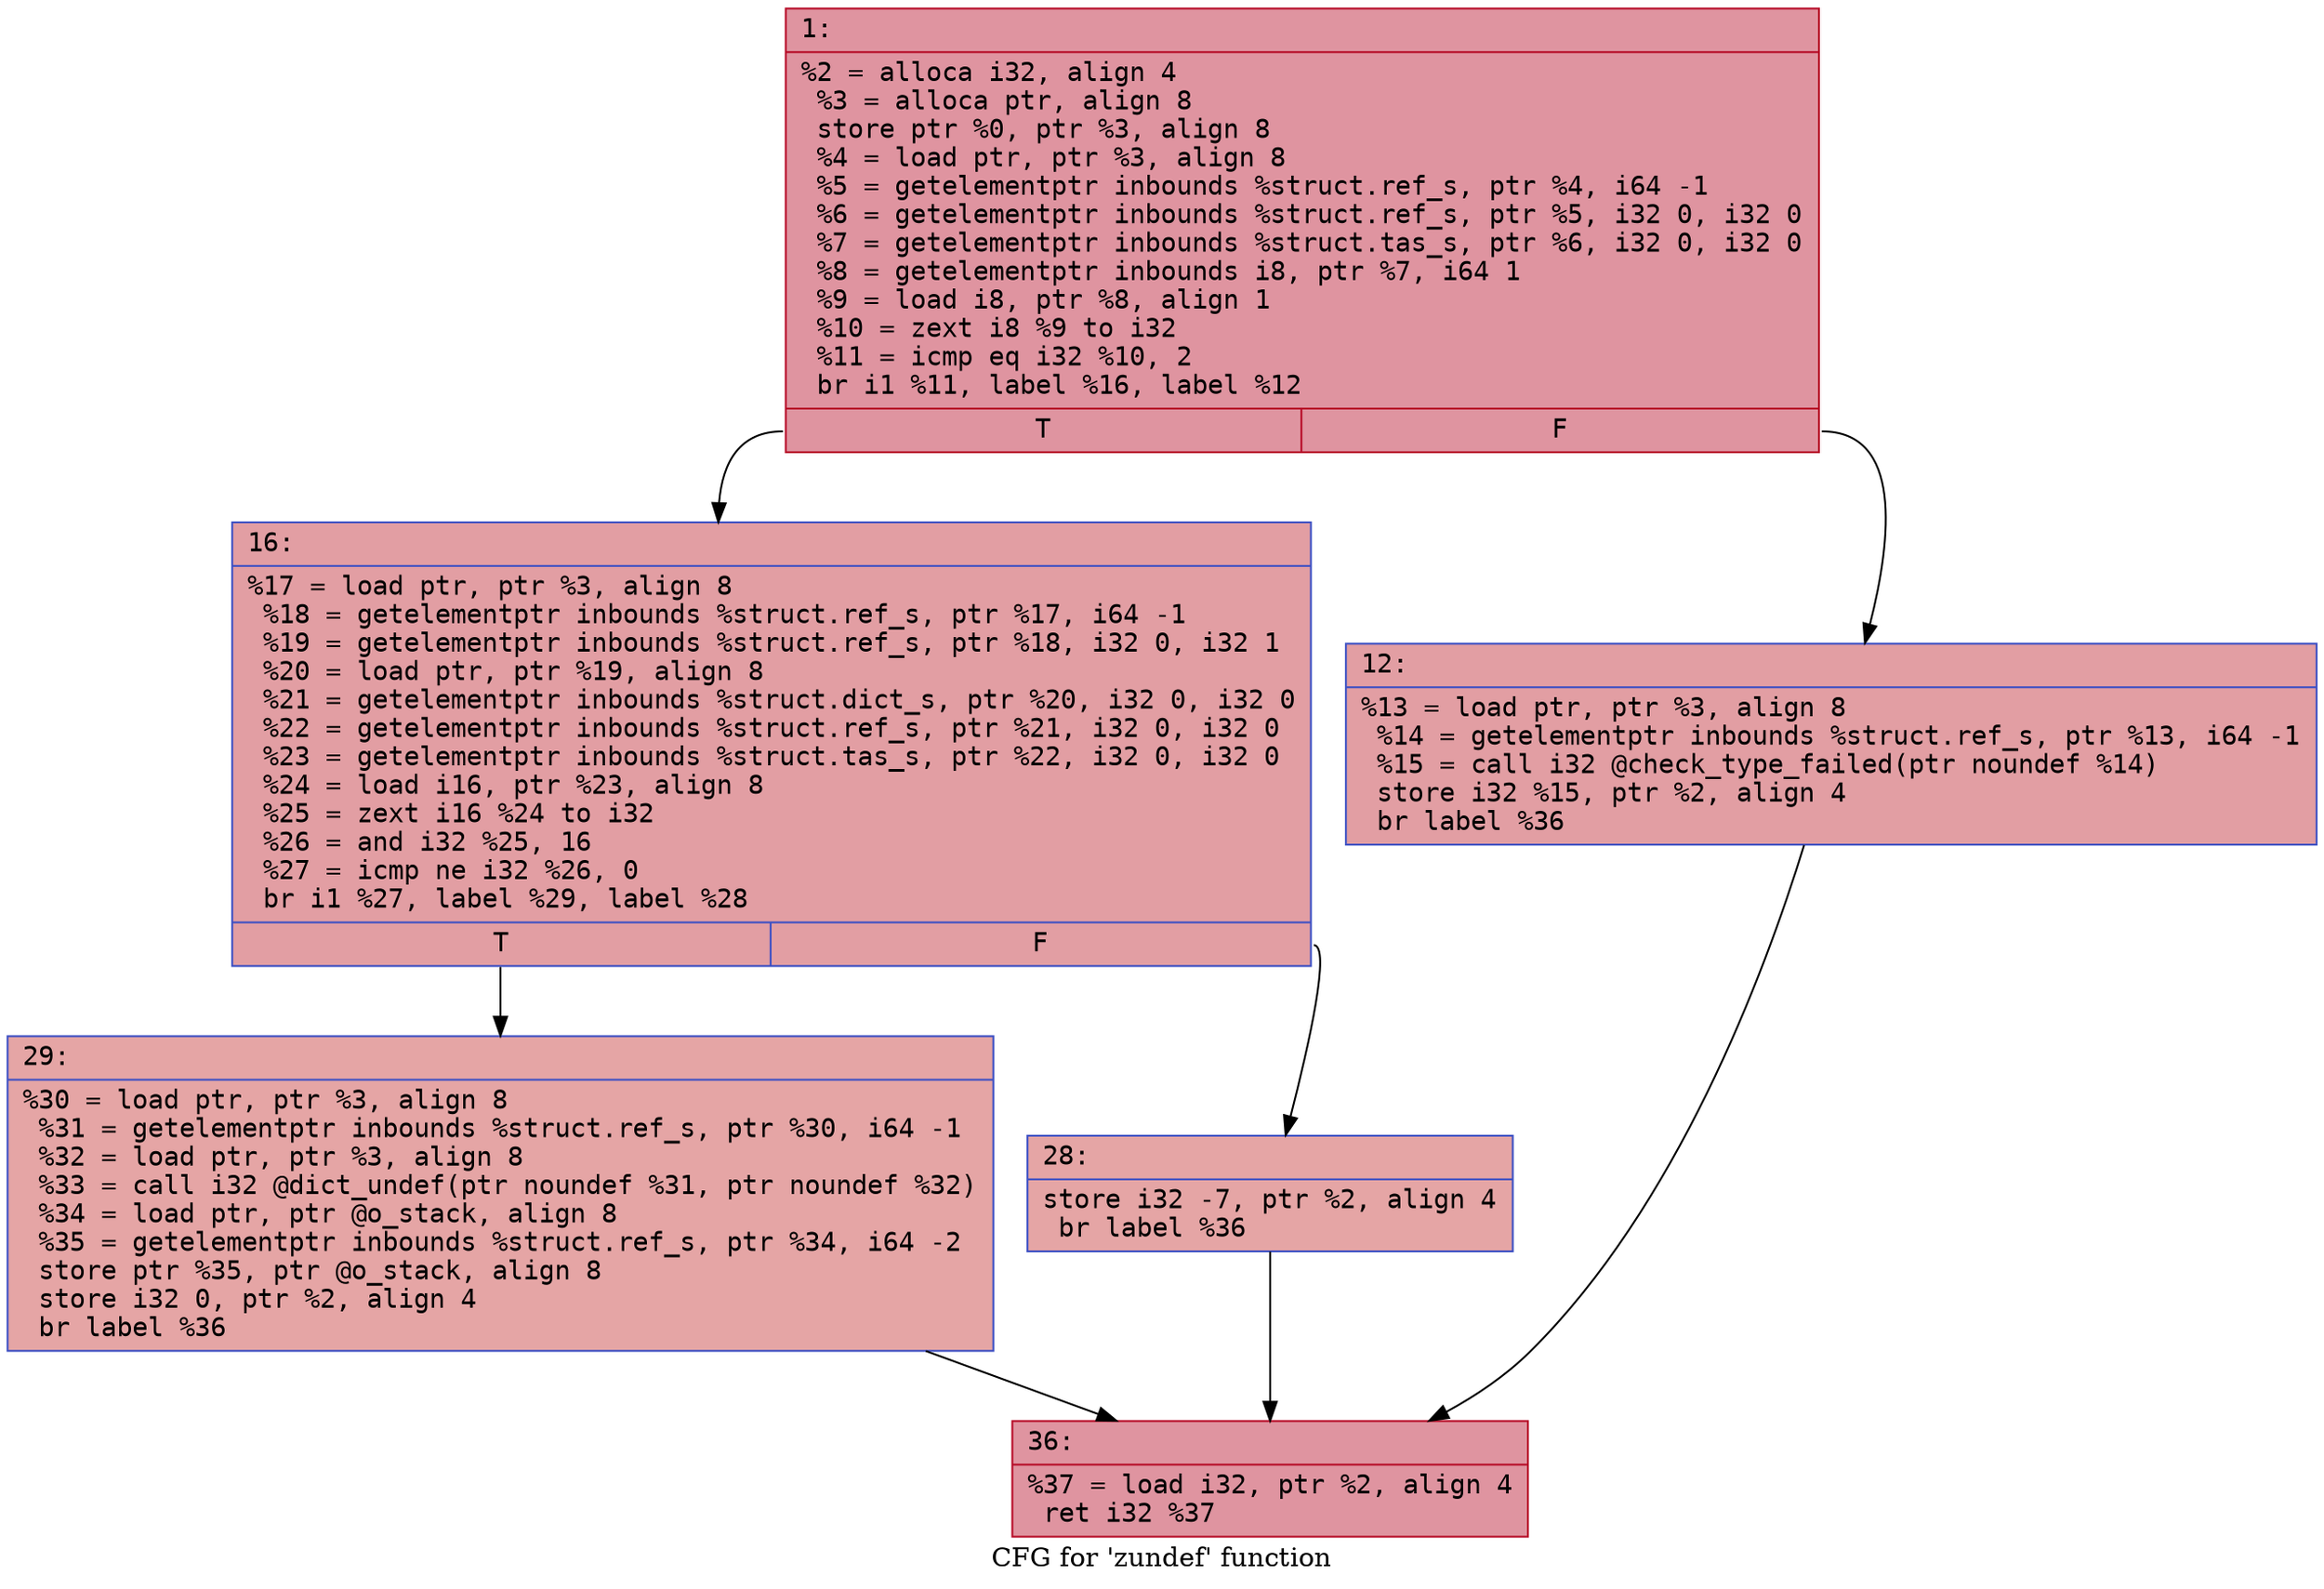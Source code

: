digraph "CFG for 'zundef' function" {
	label="CFG for 'zundef' function";

	Node0x600003c014a0 [shape=record,color="#b70d28ff", style=filled, fillcolor="#b70d2870" fontname="Courier",label="{1:\l|  %2 = alloca i32, align 4\l  %3 = alloca ptr, align 8\l  store ptr %0, ptr %3, align 8\l  %4 = load ptr, ptr %3, align 8\l  %5 = getelementptr inbounds %struct.ref_s, ptr %4, i64 -1\l  %6 = getelementptr inbounds %struct.ref_s, ptr %5, i32 0, i32 0\l  %7 = getelementptr inbounds %struct.tas_s, ptr %6, i32 0, i32 0\l  %8 = getelementptr inbounds i8, ptr %7, i64 1\l  %9 = load i8, ptr %8, align 1\l  %10 = zext i8 %9 to i32\l  %11 = icmp eq i32 %10, 2\l  br i1 %11, label %16, label %12\l|{<s0>T|<s1>F}}"];
	Node0x600003c014a0:s0 -> Node0x600003c01540[tooltip="1 -> 16\nProbability 50.00%" ];
	Node0x600003c014a0:s1 -> Node0x600003c014f0[tooltip="1 -> 12\nProbability 50.00%" ];
	Node0x600003c014f0 [shape=record,color="#3d50c3ff", style=filled, fillcolor="#be242e70" fontname="Courier",label="{12:\l|  %13 = load ptr, ptr %3, align 8\l  %14 = getelementptr inbounds %struct.ref_s, ptr %13, i64 -1\l  %15 = call i32 @check_type_failed(ptr noundef %14)\l  store i32 %15, ptr %2, align 4\l  br label %36\l}"];
	Node0x600003c014f0 -> Node0x600003c01630[tooltip="12 -> 36\nProbability 100.00%" ];
	Node0x600003c01540 [shape=record,color="#3d50c3ff", style=filled, fillcolor="#be242e70" fontname="Courier",label="{16:\l|  %17 = load ptr, ptr %3, align 8\l  %18 = getelementptr inbounds %struct.ref_s, ptr %17, i64 -1\l  %19 = getelementptr inbounds %struct.ref_s, ptr %18, i32 0, i32 1\l  %20 = load ptr, ptr %19, align 8\l  %21 = getelementptr inbounds %struct.dict_s, ptr %20, i32 0, i32 0\l  %22 = getelementptr inbounds %struct.ref_s, ptr %21, i32 0, i32 0\l  %23 = getelementptr inbounds %struct.tas_s, ptr %22, i32 0, i32 0\l  %24 = load i16, ptr %23, align 8\l  %25 = zext i16 %24 to i32\l  %26 = and i32 %25, 16\l  %27 = icmp ne i32 %26, 0\l  br i1 %27, label %29, label %28\l|{<s0>T|<s1>F}}"];
	Node0x600003c01540:s0 -> Node0x600003c015e0[tooltip="16 -> 29\nProbability 50.00%" ];
	Node0x600003c01540:s1 -> Node0x600003c01590[tooltip="16 -> 28\nProbability 50.00%" ];
	Node0x600003c01590 [shape=record,color="#3d50c3ff", style=filled, fillcolor="#c5333470" fontname="Courier",label="{28:\l|  store i32 -7, ptr %2, align 4\l  br label %36\l}"];
	Node0x600003c01590 -> Node0x600003c01630[tooltip="28 -> 36\nProbability 100.00%" ];
	Node0x600003c015e0 [shape=record,color="#3d50c3ff", style=filled, fillcolor="#c5333470" fontname="Courier",label="{29:\l|  %30 = load ptr, ptr %3, align 8\l  %31 = getelementptr inbounds %struct.ref_s, ptr %30, i64 -1\l  %32 = load ptr, ptr %3, align 8\l  %33 = call i32 @dict_undef(ptr noundef %31, ptr noundef %32)\l  %34 = load ptr, ptr @o_stack, align 8\l  %35 = getelementptr inbounds %struct.ref_s, ptr %34, i64 -2\l  store ptr %35, ptr @o_stack, align 8\l  store i32 0, ptr %2, align 4\l  br label %36\l}"];
	Node0x600003c015e0 -> Node0x600003c01630[tooltip="29 -> 36\nProbability 100.00%" ];
	Node0x600003c01630 [shape=record,color="#b70d28ff", style=filled, fillcolor="#b70d2870" fontname="Courier",label="{36:\l|  %37 = load i32, ptr %2, align 4\l  ret i32 %37\l}"];
}
